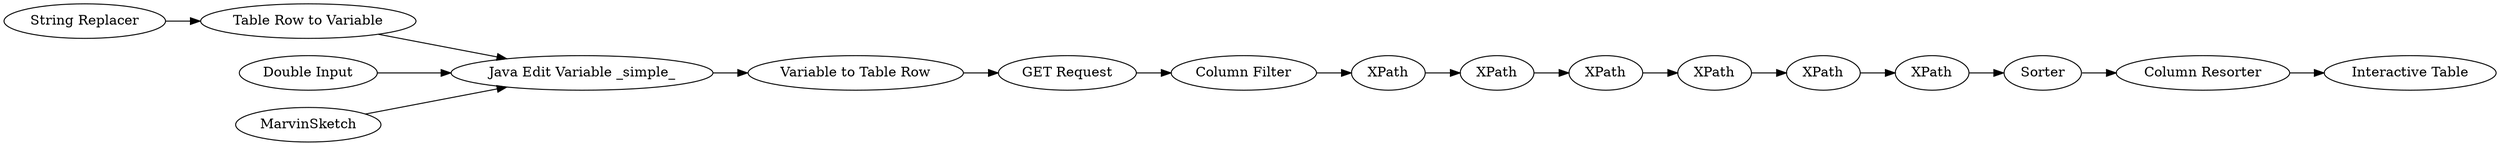 digraph {
	"1770974306553084050_857" [label="String Replacer"]
	"1770974306553084050_886" [label=XPath]
	"1770974306553084050_887" [label=XPath]
	"4519104741865107669_1209" [label="Double Input"]
	"1770974306553084050_862" [label="Variable to Table Row"]
	"1770974306553084050_891" [label=XPath]
	"1770974306553084050_889" [label=XPath]
	"4519104741865107669_1208" [label=MarvinSketch]
	"1770974306553084050_888" [label=XPath]
	"1770974306553084050_852" [label="Java Edit Variable _simple_"]
	"1770974306553084050_859" [label="Column Resorter"]
	"1770974306553084050_866" [label="GET Request"]
	"4519104741865107669_870" [label="Interactive Table"]
	"1770974306553084050_885" [label="Column Filter"]
	"1770974306553084050_890" [label=XPath]
	"1770974306553084050_856" [label="Table Row to Variable"]
	"1770974306553084050_860" [label=Sorter]
	"1770974306553084050_887" -> "1770974306553084050_888"
	"1770974306553084050_859" -> "4519104741865107669_870"
	"1770974306553084050_852" -> "1770974306553084050_862"
	"1770974306553084050_885" -> "1770974306553084050_886"
	"4519104741865107669_1208" -> "1770974306553084050_852"
	"1770974306553084050_856" -> "1770974306553084050_852"
	"1770974306553084050_891" -> "1770974306553084050_860"
	"1770974306553084050_886" -> "1770974306553084050_887"
	"1770974306553084050_857" -> "1770974306553084050_856"
	"1770974306553084050_866" -> "1770974306553084050_885"
	"1770974306553084050_889" -> "1770974306553084050_890"
	"1770974306553084050_890" -> "1770974306553084050_891"
	"4519104741865107669_1209" -> "1770974306553084050_852"
	"1770974306553084050_860" -> "1770974306553084050_859"
	"1770974306553084050_888" -> "1770974306553084050_889"
	"1770974306553084050_862" -> "1770974306553084050_866"
	rankdir=LR
}

